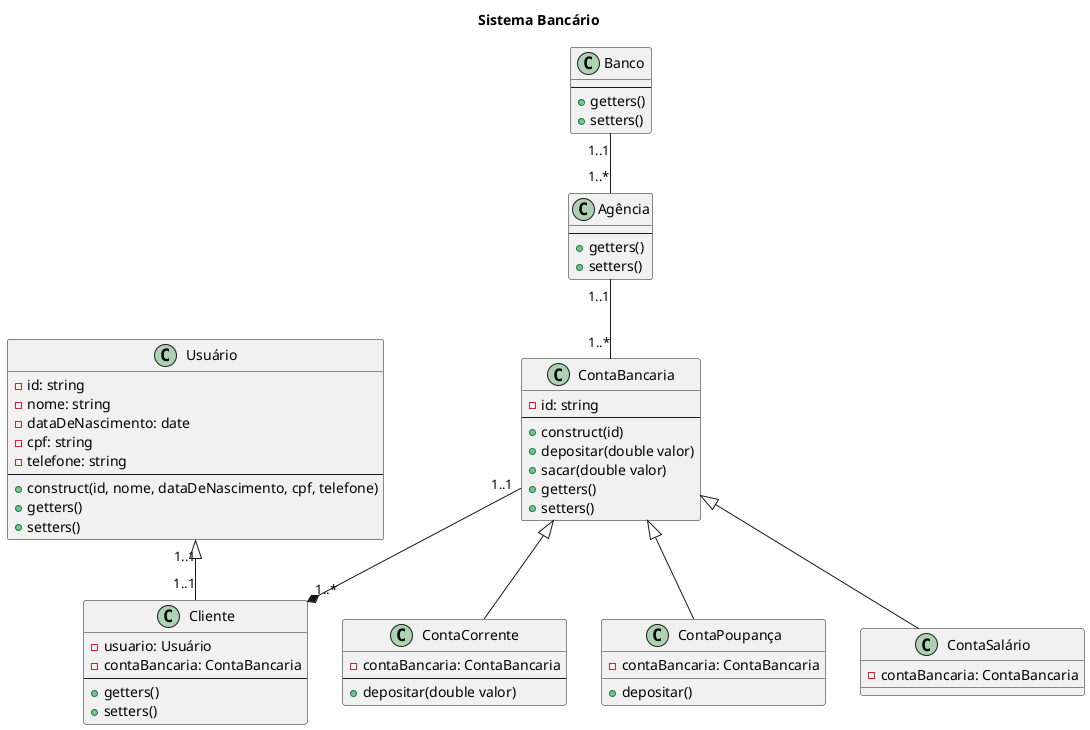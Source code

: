 @startuml Sistema Bancário

title Sistema Bancário

class Usuário{
    -id: string
    -nome: string
    -dataDeNascimento: date
    -cpf: string
    -telefone: string
    --
    +construct(id, nome, dataDeNascimento, cpf, telefone)
    +getters()
    +setters()
}

class Cliente {
    -usuario: Usuário
    -contaBancaria: ContaBancaria
    --
    +getters()
    +setters()
}

class ContaBancaria{
    -id: string
    --
    +construct(id)
    +depositar(double valor)
    +sacar(double valor)
    +getters()
    +setters()
}

class ContaCorrente{
    -contaBancaria: ContaBancaria
    --
    +depositar(double valor)
}

class ContaPoupança{
    -contaBancaria: ContaBancaria
    +depositar()
}

class ContaSalário{
    -contaBancaria: ContaBancaria
}

class Agência{
    --
    +getters()
    +setters()
}

class Banco{
    --
    +getters()
    +setters()
}

Usuário "1..1" <|-- "1..1" Cliente
Cliente "1..*" *-up- "1..1" ContaBancaria
ContaBancaria <|-- ContaCorrente
ContaBancaria <|-- ContaPoupança
ContaBancaria <|-- ContaSalário
ContaBancaria "1..*" -up- "1..1" Agência
Agência "1..*" -up- "1..1" Banco

@enduml